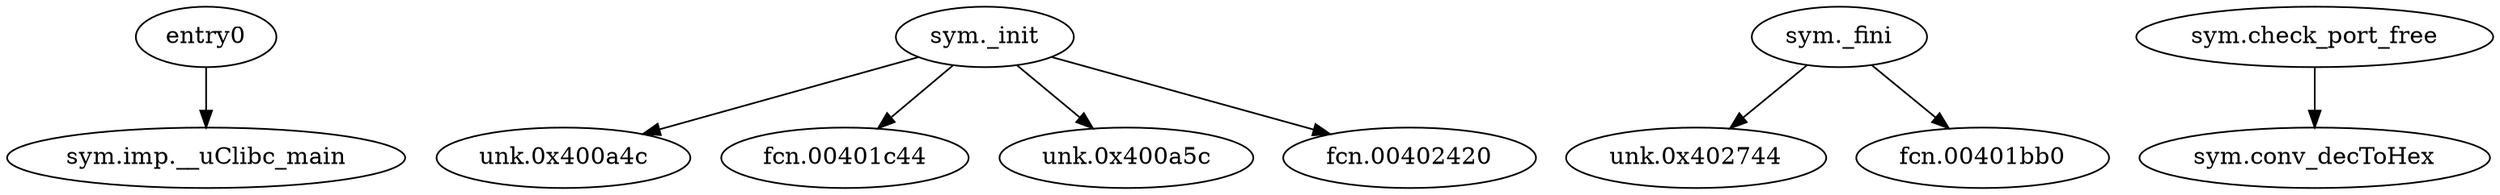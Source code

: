 digraph code {
  "0x00401b60" [label="entry0"];
  "0x00401b60" -> "0x00400aa0";
  "0x00400aa0" [label="sym.imp.__uClibc_main"];
  "0x00400a28" [label="sym._init"];
  "0x00400a28" -> "0x00400a4c";
  "0x00400a4c" [label="unk.0x400a4c"];
  "0x00400a28" -> "0x00401c44";
  "0x00401c44" [label="fcn.00401c44"];
  "0x00400a28" -> "0x00400a5c";
  "0x00400a5c" [label="unk.0x400a5c"];
  "0x00400a28" -> "0x00402420";
  "0x00402420" [label="fcn.00402420"];
  "0x00402720" [label="sym._fini"];
  "0x00402720" -> "0x00402744";
  "0x00402744" [label="unk.0x402744"];
  "0x00402720" -> "0x00401bb0";
  "0x00401bb0" [label="fcn.00401bb0"];
  "0x0040223c" [label="sym.check_port_free"];
  "0x0040223c" -> "0x00402130";
  "0x00402130" [label="sym.conv_decToHex"];
}